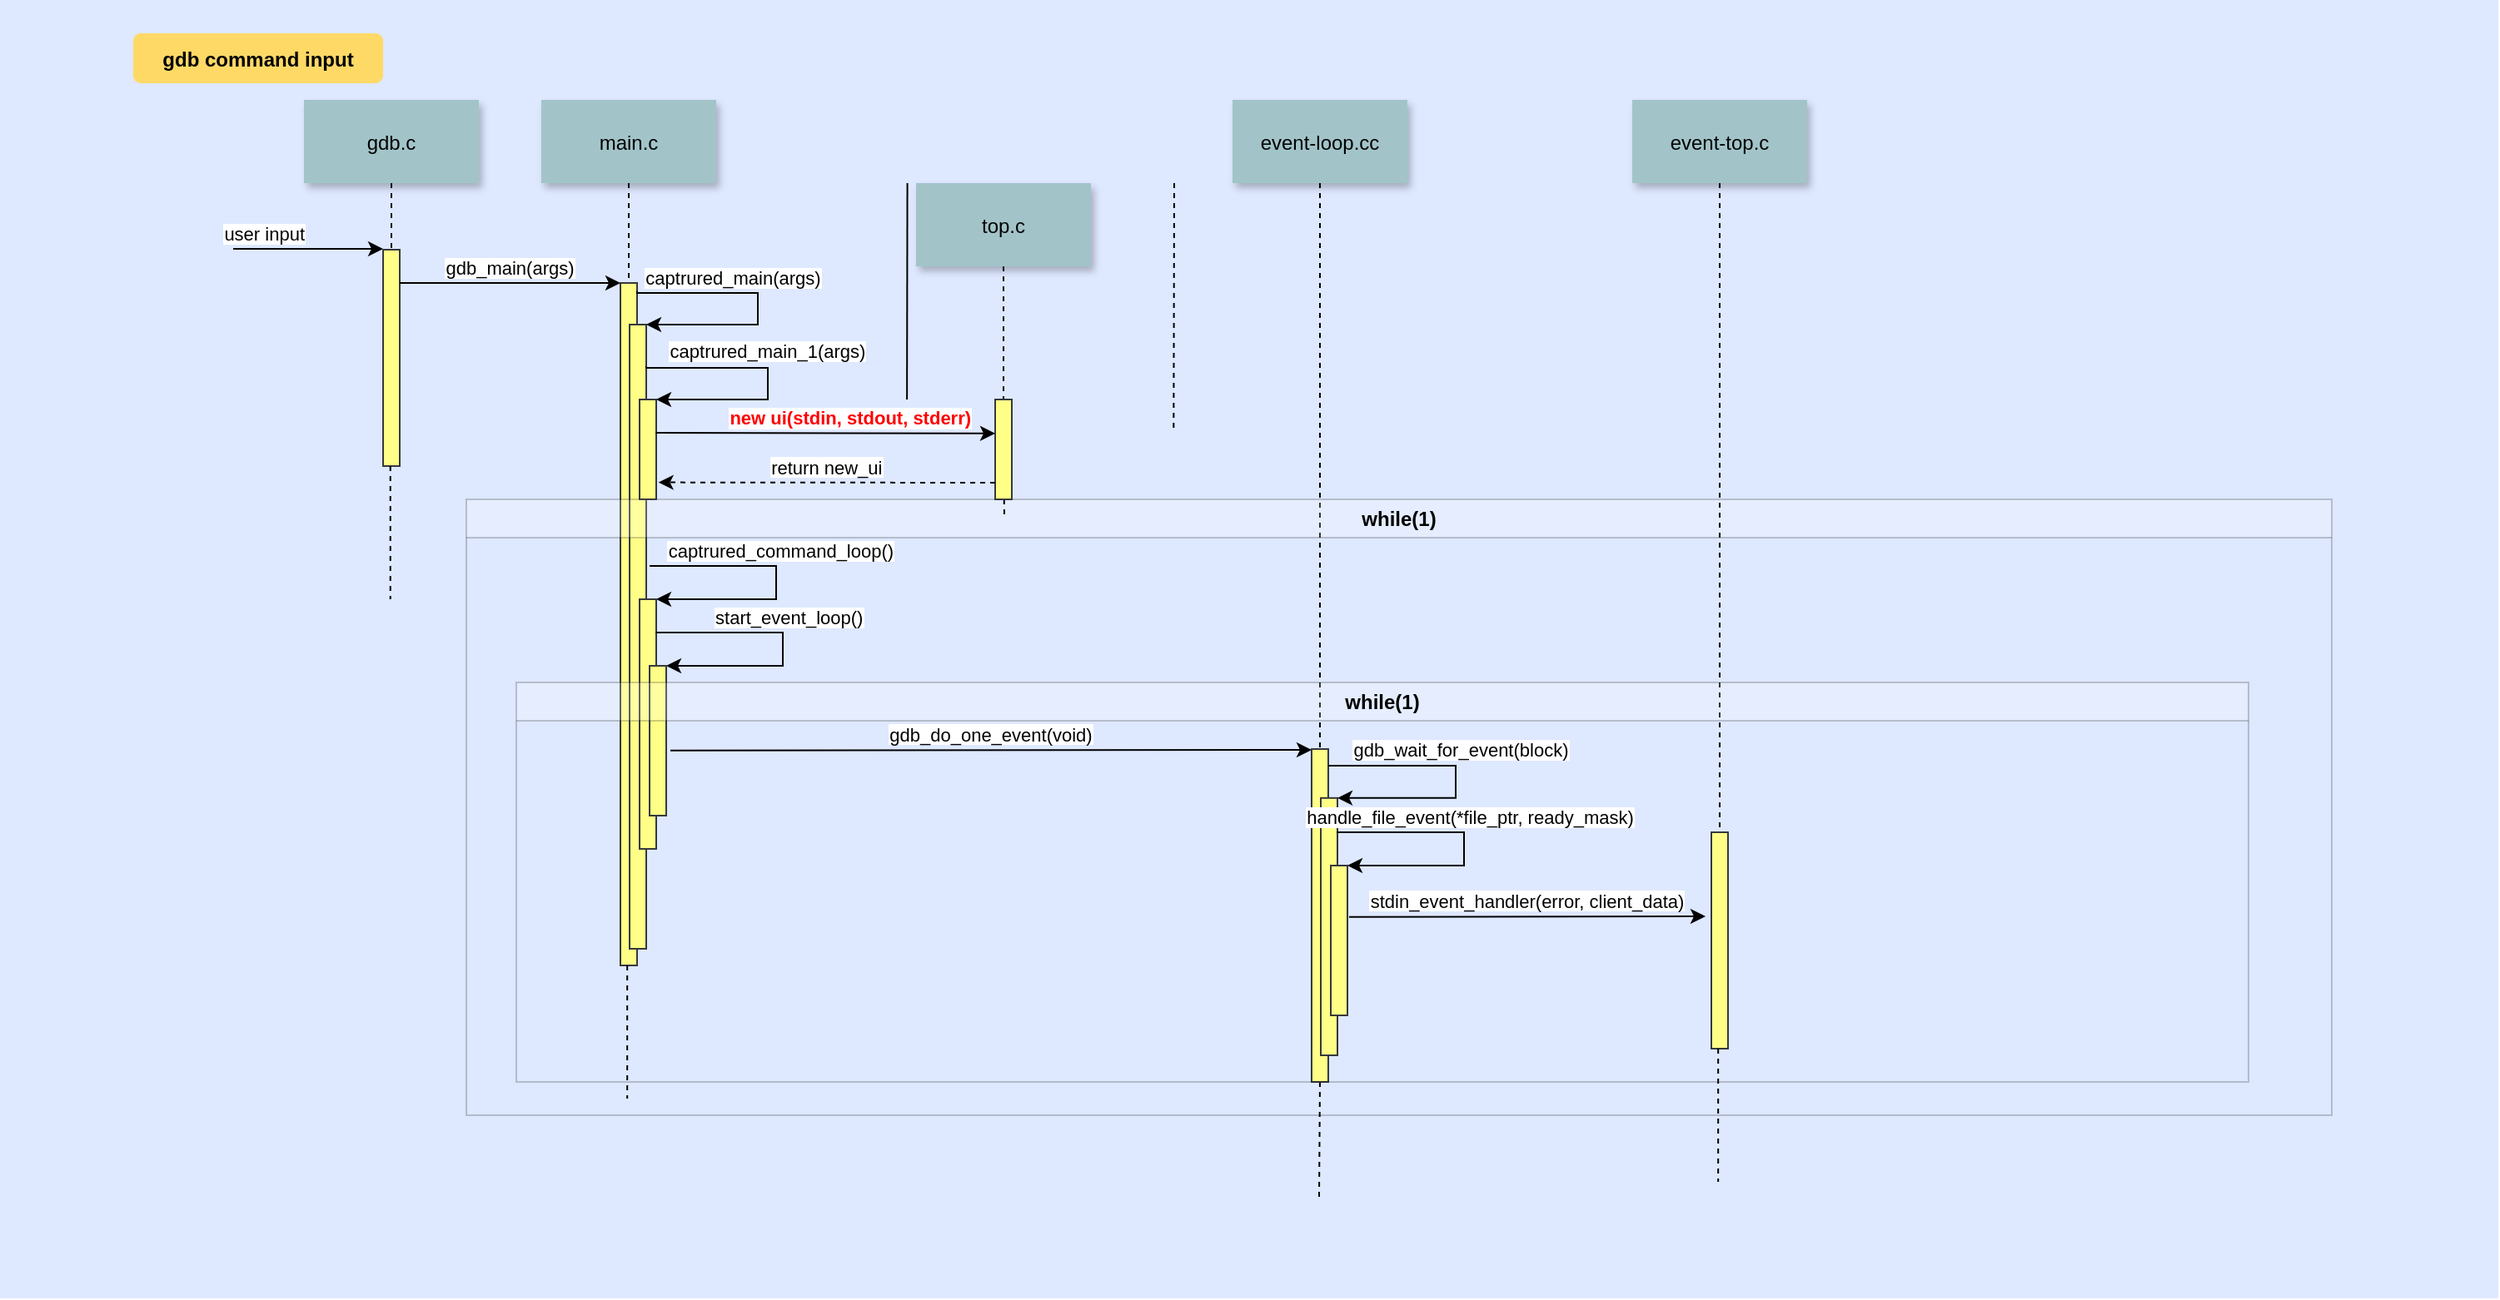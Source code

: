 <mxfile version="24.0.7" type="github">
  <diagram name="Page-1" id="9361dd3d-8414-5efd-6122-117bd74ce7a7">
    <mxGraphModel dx="1595" dy="665" grid="1" gridSize="10" guides="1" tooltips="1" connect="1" arrows="1" fold="1" page="0" pageScale="1.5" pageWidth="826" pageHeight="1169" background="none" math="0" shadow="0">
      <root>
        <mxCell id="0" />
        <mxCell id="1" parent="0" />
        <mxCell id="69" value="" style="fillColor=#DEE8FF;strokeColor=none" parent="1" vertex="1">
          <mxGeometry x="-30" width="1500" height="780" as="geometry" />
        </mxCell>
        <mxCell id="2" value="" style="fillColor=#ffff88;strokeColor=#36393d;" parent="1" vertex="1">
          <mxGeometry x="200" y="150" width="10" height="130" as="geometry" />
        </mxCell>
        <mxCell id="3" value="user input" style="edgeStyle=none;verticalLabelPosition=top;verticalAlign=bottom;labelPosition=left;align=right" parent="1" edge="1">
          <mxGeometry x="110" y="49.5" width="100" height="100" as="geometry">
            <mxPoint x="110" y="149.5" as="sourcePoint" />
            <mxPoint x="200" y="149.5" as="targetPoint" />
          </mxGeometry>
        </mxCell>
        <mxCell id="4" value="gdb.c" style="shadow=1;fillColor=#A2C4C9;strokeColor=none" parent="1" vertex="1">
          <mxGeometry x="152.5" y="60" width="105" height="50" as="geometry" />
        </mxCell>
        <mxCell id="6" value="" style="fillColor=#ffff88;strokeColor=#36393d;" parent="1" vertex="1">
          <mxGeometry x="342.5" y="170" width="10" height="410" as="geometry" />
        </mxCell>
        <mxCell id="7" value="main.c" style="shadow=1;fillColor=#A2C4C9;strokeColor=none" parent="1" vertex="1">
          <mxGeometry x="295" y="60" width="105" height="50" as="geometry" />
        </mxCell>
        <mxCell id="8" value="" style="edgeStyle=none;endArrow=none;dashed=1" parent="1" source="7" target="6" edge="1">
          <mxGeometry x="272.335" y="165" width="100" height="100" as="geometry">
            <mxPoint x="347.259" y="110" as="sourcePoint" />
            <mxPoint x="347.576" y="165" as="targetPoint" />
          </mxGeometry>
        </mxCell>
        <mxCell id="9" value="gdb_main(args)" style="edgeStyle=none;verticalLabelPosition=top;verticalAlign=bottom;entryX=0;entryY=0;entryDx=0;entryDy=0;" parent="1" edge="1" target="6">
          <mxGeometry x="220" y="92" width="100" height="100" as="geometry">
            <mxPoint x="210" y="170" as="sourcePoint" />
            <mxPoint x="340" y="170" as="targetPoint" />
          </mxGeometry>
        </mxCell>
        <mxCell id="13" value="captrured_main(args)" style="edgeStyle=orthogonalEdgeStyle;verticalLabelPosition=top;verticalAlign=bottom;exitX=1.25;exitY=0.213;exitDx=0;exitDy=0;flowAnimation=0;rounded=0;strokeColor=default;jumpStyle=none;shadow=0;comic=0;noJump=0;exitPerimeter=0;entryX=1;entryY=0;entryDx=0;entryDy=0;" parent="1" edge="1" target="NpjNhpAdD-cPr5dTdstZ-95">
          <mxGeometry width="100" height="100" as="geometry">
            <mxPoint x="352.5" y="175.0" as="sourcePoint" />
            <mxPoint x="358" y="195" as="targetPoint" />
            <Array as="points">
              <mxPoint x="425" y="176" />
              <mxPoint x="425" y="195" />
            </Array>
            <mxPoint x="55" y="-9" as="offset" />
          </mxGeometry>
        </mxCell>
        <mxCell id="16" value="" style="edgeStyle=none;endArrow=none" parent="1" target="17" edge="1">
          <mxGeometry x="437.043" y="270" width="100" height="100" as="geometry">
            <mxPoint x="514.784" y="110" as="sourcePoint" />
            <mxPoint x="514.543" y="240.0" as="targetPoint" />
          </mxGeometry>
        </mxCell>
        <mxCell id="23" value="" style="edgeStyle=none;endArrow=none;dashed=1" parent="1" target="21" edge="1">
          <mxGeometry x="614.488" y="175.0" width="100" height="100" as="geometry">
            <mxPoint x="675" y="110" as="sourcePoint" />
            <mxPoint x="674.653" y="260" as="targetPoint" />
          </mxGeometry>
        </mxCell>
        <mxCell id="24" value="event-loop.cc" style="shadow=1;fillColor=#A2C4C9;strokeColor=none" parent="1" vertex="1">
          <mxGeometry x="710" y="60" width="105" height="50" as="geometry" />
        </mxCell>
        <mxCell id="25" value="" style="edgeStyle=none;endArrow=none;dashed=1" parent="1" source="24" target="26" edge="1">
          <mxGeometry x="727.335" y="165" width="100" height="100" as="geometry">
            <mxPoint x="972.259" y="110" as="sourcePoint" />
            <mxPoint x="972.576" y="165" as="targetPoint" />
          </mxGeometry>
        </mxCell>
        <mxCell id="33" value="" style="edgeStyle=elbowEdgeStyle;elbow=horizontal;endArrow=none;dashed=1" parent="1" source="4" target="2" edge="1">
          <mxGeometry x="230.0" y="310" width="100" height="100" as="geometry">
            <mxPoint x="230.0" y="410" as="sourcePoint" />
            <mxPoint x="330" y="310" as="targetPoint" />
          </mxGeometry>
        </mxCell>
        <mxCell id="71" value="gdb command input" style="rounded=1;fontStyle=1;fillColor=#FFD966;strokeColor=none" parent="1" vertex="1">
          <mxGeometry x="50" y="20" width="150" height="30" as="geometry" />
        </mxCell>
        <mxCell id="NpjNhpAdD-cPr5dTdstZ-94" value="captrured_command_loop()" style="edgeStyle=orthogonalEdgeStyle;verticalLabelPosition=top;verticalAlign=bottom;flowAnimation=0;rounded=0;strokeColor=default;jumpStyle=none;shadow=0;comic=0;noJump=0;entryX=1;entryY=0;entryDx=0;entryDy=0;" edge="1" parent="1" target="NpjNhpAdD-cPr5dTdstZ-102">
          <mxGeometry width="100" height="100" as="geometry">
            <mxPoint x="360" y="340" as="sourcePoint" />
            <mxPoint x="366.25" y="359.39" as="targetPoint" />
            <Array as="points">
              <mxPoint x="436" y="340" />
              <mxPoint x="436" y="360" />
            </Array>
            <mxPoint x="77" y="-10" as="offset" />
          </mxGeometry>
        </mxCell>
        <mxCell id="NpjNhpAdD-cPr5dTdstZ-95" value="" style="fillColor=#ffff88;strokeColor=#36393d;" vertex="1" parent="1">
          <mxGeometry x="348" y="195" width="10" height="375" as="geometry" />
        </mxCell>
        <mxCell id="NpjNhpAdD-cPr5dTdstZ-96" value="" style="fillColor=#ffff88;strokeColor=#36393d;" vertex="1" parent="1">
          <mxGeometry x="354" y="240" width="10" height="60" as="geometry" />
        </mxCell>
        <mxCell id="NpjNhpAdD-cPr5dTdstZ-100" value="captrured_main_1(args)" style="edgeStyle=orthogonalEdgeStyle;verticalLabelPosition=top;verticalAlign=bottom;exitX=1.25;exitY=0.213;exitDx=0;exitDy=0;flowAnimation=0;rounded=0;strokeColor=default;jumpStyle=none;shadow=0;comic=0;noJump=0;exitPerimeter=0;entryX=1;entryY=0;entryDx=0;entryDy=0;" edge="1" parent="1" target="NpjNhpAdD-cPr5dTdstZ-96">
          <mxGeometry width="100" height="100" as="geometry">
            <mxPoint x="358" y="220.0" as="sourcePoint" />
            <mxPoint x="363.5" y="240" as="targetPoint" />
            <Array as="points">
              <mxPoint x="431" y="221" />
              <mxPoint x="431" y="240" />
            </Array>
            <mxPoint x="70" y="-10" as="offset" />
          </mxGeometry>
        </mxCell>
        <mxCell id="NpjNhpAdD-cPr5dTdstZ-102" value="" style="fillColor=#ffff88;strokeColor=#36393d;" vertex="1" parent="1">
          <mxGeometry x="354" y="360" width="10" height="150" as="geometry" />
        </mxCell>
        <mxCell id="NpjNhpAdD-cPr5dTdstZ-105" value="while(1)" style="swimlane;whiteSpace=wrap;html=1;opacity=20;swimlaneFillColor=none;" vertex="1" parent="1">
          <mxGeometry x="250" y="300" width="1120" height="370" as="geometry" />
        </mxCell>
        <mxCell id="NpjNhpAdD-cPr5dTdstZ-149" value="top.c" style="shadow=1;fillColor=#A2C4C9;strokeColor=none" vertex="1" parent="1">
          <mxGeometry x="520" y="110" width="105" height="50" as="geometry" />
        </mxCell>
        <mxCell id="NpjNhpAdD-cPr5dTdstZ-150" value="" style="edgeStyle=none;endArrow=none;dashed=1;" edge="1" source="NpjNhpAdD-cPr5dTdstZ-152" parent="1">
          <mxGeometry x="272.335" y="165" width="100" height="100" as="geometry">
            <mxPoint x="572.259" y="160" as="sourcePoint" />
            <mxPoint x="573" y="310" as="targetPoint" />
          </mxGeometry>
        </mxCell>
        <mxCell id="NpjNhpAdD-cPr5dTdstZ-153" value="" style="edgeStyle=none;endArrow=none;dashed=1" edge="1" parent="1" source="NpjNhpAdD-cPr5dTdstZ-149" target="NpjNhpAdD-cPr5dTdstZ-152">
          <mxGeometry x="272.335" y="165" width="100" height="100" as="geometry">
            <mxPoint x="573" y="160" as="sourcePoint" />
            <mxPoint x="573" y="290" as="targetPoint" />
          </mxGeometry>
        </mxCell>
        <mxCell id="NpjNhpAdD-cPr5dTdstZ-152" value="" style="fillColor=#ffff88;strokeColor=#36393d;" vertex="1" parent="1">
          <mxGeometry x="567.5" y="240" width="10" height="60" as="geometry" />
        </mxCell>
        <mxCell id="NpjNhpAdD-cPr5dTdstZ-154" value="new ui(stdin, stdout, stderr)" style="edgeStyle=none;verticalLabelPosition=top;verticalAlign=bottom;entryX=0;entryY=0.5;entryDx=0;entryDy=0;strokeColor=default;fontStyle=1;fontColor=#ff0000;" edge="1" parent="1">
          <mxGeometry width="100" height="100" as="geometry">
            <mxPoint x="363.75" y="260" as="sourcePoint" />
            <mxPoint x="567.5" y="260.42" as="targetPoint" />
            <mxPoint x="15" as="offset" />
          </mxGeometry>
        </mxCell>
        <mxCell id="NpjNhpAdD-cPr5dTdstZ-155" value="return new_ui" style="edgeStyle=none;verticalLabelPosition=top;verticalAlign=bottom;entryX=1.131;entryY=0.83;entryDx=0;entryDy=0;entryPerimeter=0;dashed=1;" edge="1" parent="1" target="NpjNhpAdD-cPr5dTdstZ-96">
          <mxGeometry x="220" y="92" width="100" height="100" as="geometry">
            <mxPoint x="567.5" y="290" as="sourcePoint" />
            <mxPoint x="376.25" y="290" as="targetPoint" />
          </mxGeometry>
        </mxCell>
        <mxCell id="NpjNhpAdD-cPr5dTdstZ-157" value="event-top.c" style="shadow=1;fillColor=#A2C4C9;strokeColor=none" vertex="1" parent="1">
          <mxGeometry x="950" y="60" width="105" height="50" as="geometry" />
        </mxCell>
        <mxCell id="NpjNhpAdD-cPr5dTdstZ-158" value="" style="edgeStyle=none;endArrow=none;dashed=1;entryX=0.5;entryY=0;entryDx=0;entryDy=0;" edge="1" source="NpjNhpAdD-cPr5dTdstZ-157" parent="1" target="NpjNhpAdD-cPr5dTdstZ-161">
          <mxGeometry x="727.335" y="165" width="100" height="100" as="geometry">
            <mxPoint x="1212.259" y="110" as="sourcePoint" />
            <mxPoint x="1002" y="670" as="targetPoint" />
          </mxGeometry>
        </mxCell>
        <mxCell id="NpjNhpAdD-cPr5dTdstZ-161" value="" style="fillColor=#ffff88;strokeColor=#36393d;" vertex="1" parent="1">
          <mxGeometry x="997.5" y="500" width="10" height="130" as="geometry" />
        </mxCell>
        <mxCell id="NpjNhpAdD-cPr5dTdstZ-162" value="stdin_event_handler(error, client_data)" style="edgeStyle=elbowEdgeStyle;elbow=vertical;verticalLabelPosition=top;verticalAlign=bottom;entryX=-0.1;entryY=0.362;entryDx=0;entryDy=0;entryPerimeter=0;" edge="1" parent="1">
          <mxGeometry x="250" y="-38.264" width="100" height="100" as="geometry">
            <mxPoint x="780" y="550.82" as="sourcePoint" />
            <mxPoint x="994" y="550.004" as="targetPoint" />
            <Array as="points" />
          </mxGeometry>
        </mxCell>
        <mxCell id="NpjNhpAdD-cPr5dTdstZ-164" value="" style="edgeStyle=none;endArrow=none;dashed=1;exitX=0.5;exitY=1;exitDx=0;exitDy=0;" edge="1" parent="1" source="26">
          <mxGeometry x="376.571" y="339.697" width="100" height="100" as="geometry">
            <mxPoint x="762.58" y="660" as="sourcePoint" />
            <mxPoint x="762" y="720" as="targetPoint" />
          </mxGeometry>
        </mxCell>
        <mxCell id="NpjNhpAdD-cPr5dTdstZ-106" value="start_event_loop()" style="edgeStyle=orthogonalEdgeStyle;verticalLabelPosition=top;verticalAlign=bottom;flowAnimation=0;rounded=0;strokeColor=default;jumpStyle=none;shadow=0;comic=0;noJump=0;entryX=1;entryY=0;entryDx=0;entryDy=0;" edge="1" parent="1" target="NpjNhpAdD-cPr5dTdstZ-107">
          <mxGeometry width="100" height="100" as="geometry">
            <mxPoint x="363.75" y="380.04" as="sourcePoint" />
            <mxPoint x="380" y="400" as="targetPoint" />
            <Array as="points">
              <mxPoint x="440" y="380" />
              <mxPoint x="440" y="400" />
            </Array>
            <mxPoint x="77" y="-10" as="offset" />
          </mxGeometry>
        </mxCell>
        <mxCell id="34" value="gdb_do_one_event(void)" style="edgeStyle=elbowEdgeStyle;elbow=vertical;verticalLabelPosition=top;verticalAlign=bottom;entryX=0;entryY=0;entryDx=0;entryDy=0;" parent="1" edge="1" target="26">
          <mxGeometry x="550" y="261.736" width="100" height="100" as="geometry">
            <mxPoint x="372.5" y="450.82" as="sourcePoint" />
            <mxPoint x="740" y="450" as="targetPoint" />
            <Array as="points" />
          </mxGeometry>
        </mxCell>
        <mxCell id="26" value="" style="fillColor=#ffff88;strokeColor=#36393d;" parent="1" vertex="1">
          <mxGeometry x="757.49" y="450" width="10" height="200" as="geometry" />
        </mxCell>
        <mxCell id="NpjNhpAdD-cPr5dTdstZ-138" value="" style="fillColor=#ffff88;strokeColor=#36393d;" vertex="1" parent="1">
          <mxGeometry x="763" y="479.41" width="10" height="154.59" as="geometry" />
        </mxCell>
        <mxCell id="NpjNhpAdD-cPr5dTdstZ-136" value="gdb_wait_for_event(block)" style="edgeStyle=orthogonalEdgeStyle;verticalLabelPosition=top;verticalAlign=bottom;flowAnimation=0;rounded=0;strokeColor=default;jumpStyle=none;shadow=0;comic=0;noJump=0;entryX=1;entryY=0;entryDx=0;entryDy=0;" edge="1" parent="1" target="NpjNhpAdD-cPr5dTdstZ-138">
          <mxGeometry x="-300" y="-290" width="100" height="100" as="geometry">
            <mxPoint x="767.49" y="460" as="sourcePoint" />
            <mxPoint x="777.49" y="479.96" as="targetPoint" />
            <Array as="points">
              <mxPoint x="844" y="460" />
              <mxPoint x="844" y="479" />
            </Array>
            <mxPoint x="77" y="-10" as="offset" />
          </mxGeometry>
        </mxCell>
        <mxCell id="NpjNhpAdD-cPr5dTdstZ-144" value="handle_file_event(*file_ptr, ready_mask)" style="edgeStyle=orthogonalEdgeStyle;verticalLabelPosition=top;verticalAlign=bottom;flowAnimation=0;rounded=0;strokeColor=default;jumpStyle=none;shadow=0;comic=0;noJump=0;entryX=1;entryY=0;entryDx=0;entryDy=0;" edge="1" parent="1" target="NpjNhpAdD-cPr5dTdstZ-143">
          <mxGeometry x="-610" y="-700" width="100" height="100" as="geometry">
            <mxPoint x="772.49" y="500" as="sourcePoint" />
            <mxPoint x="782.49" y="519.96" as="targetPoint" />
            <Array as="points">
              <mxPoint x="849" y="500" />
              <mxPoint x="849" y="520" />
            </Array>
            <mxPoint x="77" y="-10" as="offset" />
          </mxGeometry>
        </mxCell>
        <mxCell id="NpjNhpAdD-cPr5dTdstZ-143" value="" style="fillColor=#ffff88;strokeColor=#36393d;" vertex="1" parent="1">
          <mxGeometry x="769" y="520" width="10" height="90" as="geometry" />
        </mxCell>
        <mxCell id="NpjNhpAdD-cPr5dTdstZ-167" value="" style="edgeStyle=none;endArrow=none;dashed=1;exitX=0.5;exitY=1;exitDx=0;exitDy=0;" edge="1" parent="1">
          <mxGeometry x="376.571" y="339.697" width="100" height="100" as="geometry">
            <mxPoint x="1001.59" y="630" as="sourcePoint" />
            <mxPoint x="1001.59" y="710" as="targetPoint" />
          </mxGeometry>
        </mxCell>
        <mxCell id="NpjNhpAdD-cPr5dTdstZ-170" value="" style="edgeStyle=none;endArrow=none;dashed=1;exitX=0.5;exitY=1;exitDx=0;exitDy=0;" edge="1" parent="1">
          <mxGeometry x="96.571" y="-70.303" width="100" height="100" as="geometry">
            <mxPoint x="204.38" y="280" as="sourcePoint" />
            <mxPoint x="204.38" y="360" as="targetPoint" />
          </mxGeometry>
        </mxCell>
        <mxCell id="NpjNhpAdD-cPr5dTdstZ-107" value="" style="fillColor=#ffff88;strokeColor=#36393d;" vertex="1" parent="1">
          <mxGeometry x="360" y="400" width="10" height="90" as="geometry" />
        </mxCell>
        <mxCell id="NpjNhpAdD-cPr5dTdstZ-127" value="while(1)" style="swimlane;whiteSpace=wrap;html=1;opacity=20;container=0;" vertex="1" parent="1">
          <mxGeometry x="280" y="410" width="1040" height="240" as="geometry" />
        </mxCell>
        <mxCell id="NpjNhpAdD-cPr5dTdstZ-169" value="" style="edgeStyle=none;endArrow=none;dashed=1;exitX=0.5;exitY=1;exitDx=0;exitDy=0;" edge="1" parent="NpjNhpAdD-cPr5dTdstZ-127">
          <mxGeometry x="96.571" y="-70.303" width="100" height="100" as="geometry">
            <mxPoint x="66.59" y="170" as="sourcePoint" />
            <mxPoint x="66.59" y="250" as="targetPoint" />
          </mxGeometry>
        </mxCell>
      </root>
    </mxGraphModel>
  </diagram>
</mxfile>
